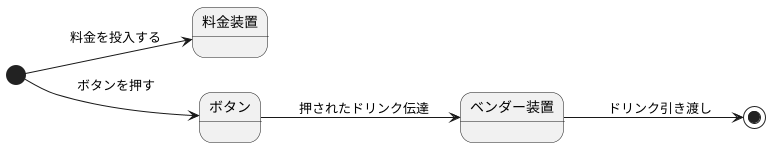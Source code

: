 @startuml 
left to right direction

[*] --> 料金装置:　料金を投入する
[*] --> ボタン:　ボタンを押す
ボタン-->ベンダー装置: 押されたドリンク伝達
ベンダー装置--> [*] :　ドリンク引き渡し
@enduml